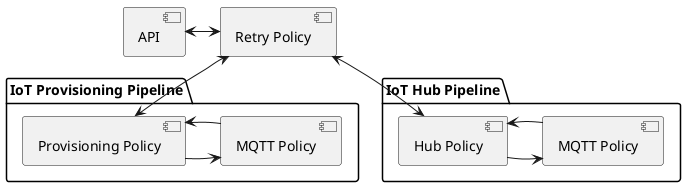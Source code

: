 @startuml

[API]
[Retry Policy] as Retry

package "IoT Provisioning Pipeline" {
    [Provisioning Policy] as DPS
    [MQTT Policy] as DPS_MQTT
    DPS -> DPS_MQTT
    DPS <- DPS_MQTT
}

package "IoT Hub Pipeline" {
    [Hub Policy] as Hub
    [MQTT Policy] as HUB_MQTT
    Hub -> HUB_MQTT
    Hub <- HUB_MQTT
}

API <-> Retry
Retry <--> DPS
Retry <--> Hub


@enduml
